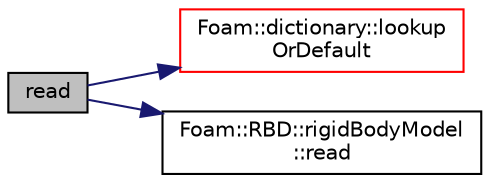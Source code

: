 digraph "read"
{
  bgcolor="transparent";
  edge [fontname="Helvetica",fontsize="10",labelfontname="Helvetica",labelfontsize="10"];
  node [fontname="Helvetica",fontsize="10",shape=record];
  rankdir="LR";
  Node1 [label="read",height=0.2,width=0.4,color="black", fillcolor="grey75", style="filled", fontcolor="black"];
  Node1 -> Node2 [color="midnightblue",fontsize="10",style="solid",fontname="Helvetica"];
  Node2 [label="Foam::dictionary::lookup\lOrDefault",height=0.2,width=0.4,color="red",URL="$a00532.html#ab188313de67c2c7ad4a5e8151eefb49d",tooltip="Find and return a T,. "];
  Node1 -> Node3 [color="midnightblue",fontsize="10",style="solid",fontname="Helvetica"];
  Node3 [label="Foam::RBD::rigidBodyModel\l::read",height=0.2,width=0.4,color="black",URL="$a02269.html#a6ce0c64db98eb6144d363dbfc86104eb",tooltip="Read coefficients dictionary and update system parameters,. "];
}
